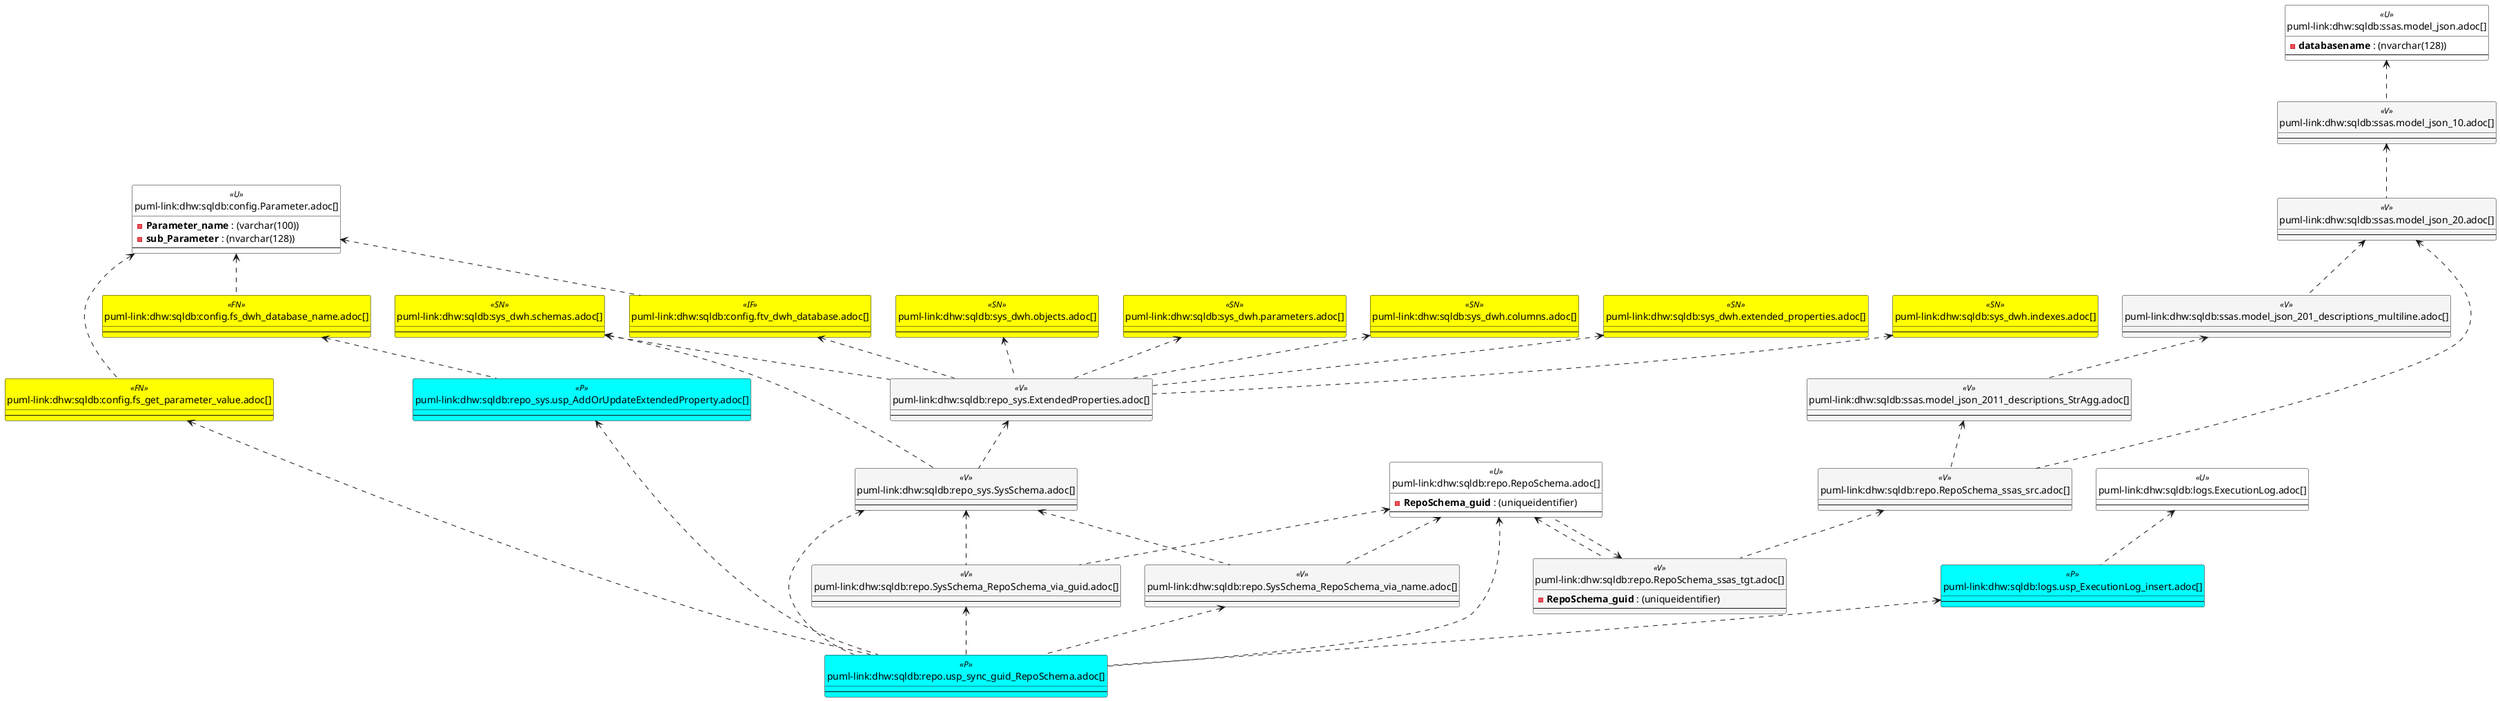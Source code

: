 @startuml
'Left to right direction
top to bottom direction
hide circle
'avoide "." issues:
set namespaceSeparator none


skinparam class {
  BackgroundColor White
  BackgroundColor<<FN>> Yellow
  BackgroundColor<<FS>> Yellow
  BackgroundColor<<FT>> LightGray
  BackgroundColor<<IF>> Yellow
  BackgroundColor<<IS>> Yellow
  BackgroundColor<<P>> Aqua
  BackgroundColor<<PC>> Aqua
  BackgroundColor<<SN>> Yellow
  BackgroundColor<<SO>> SlateBlue
  BackgroundColor<<TF>> LightGray
  BackgroundColor<<TR>> Tomato
  BackgroundColor<<U>> White
  BackgroundColor<<V>> WhiteSmoke
  BackgroundColor<<X>> Aqua
  BackgroundColor<<external>> AliceBlue
}


entity "puml-link:dhw:sqldb:config.fs_dwh_database_name.adoc[]" as config.fs_dwh_database_name << FN >> {
  --
}

entity "puml-link:dhw:sqldb:config.fs_get_parameter_value.adoc[]" as config.fs_get_parameter_value << FN >> {
  --
}

entity "puml-link:dhw:sqldb:config.ftv_dwh_database.adoc[]" as config.ftv_dwh_database << IF >> {
  --
}

entity "puml-link:dhw:sqldb:config.Parameter.adoc[]" as config.Parameter << U >> {
  - **Parameter_name** : (varchar(100))
  - **sub_Parameter** : (nvarchar(128))
  --
}

entity "puml-link:dhw:sqldb:logs.ExecutionLog.adoc[]" as logs.ExecutionLog << U >> {
  --
}

entity "puml-link:dhw:sqldb:logs.usp_ExecutionLog_insert.adoc[]" as logs.usp_ExecutionLog_insert << P >> {
  --
}

entity "puml-link:dhw:sqldb:repo.RepoSchema.adoc[]" as repo.RepoSchema << U >> {
  - **RepoSchema_guid** : (uniqueidentifier)
  --
}

entity "puml-link:dhw:sqldb:repo.RepoSchema_ssas_src.adoc[]" as repo.RepoSchema_ssas_src << V >> {
  --
}

entity "puml-link:dhw:sqldb:repo.RepoSchema_ssas_tgt.adoc[]" as repo.RepoSchema_ssas_tgt << V >> {
  - **RepoSchema_guid** : (uniqueidentifier)
  --
}

entity "puml-link:dhw:sqldb:repo.SysSchema_RepoSchema_via_guid.adoc[]" as repo.SysSchema_RepoSchema_via_guid << V >> {
  --
}

entity "puml-link:dhw:sqldb:repo.SysSchema_RepoSchema_via_name.adoc[]" as repo.SysSchema_RepoSchema_via_name << V >> {
  --
}

entity "puml-link:dhw:sqldb:repo.usp_sync_guid_RepoSchema.adoc[]" as repo.usp_sync_guid_RepoSchema << P >> {
  --
}

entity "puml-link:dhw:sqldb:repo_sys.ExtendedProperties.adoc[]" as repo_sys.ExtendedProperties << V >> {
  --
}

entity "puml-link:dhw:sqldb:repo_sys.SysSchema.adoc[]" as repo_sys.SysSchema << V >> {
  --
}

entity "puml-link:dhw:sqldb:repo_sys.usp_AddOrUpdateExtendedProperty.adoc[]" as repo_sys.usp_AddOrUpdateExtendedProperty << P >> {
  --
}

entity "puml-link:dhw:sqldb:ssas.model_json.adoc[]" as ssas.model_json << U >> {
  - **databasename** : (nvarchar(128))
  --
}

entity "puml-link:dhw:sqldb:ssas.model_json_10.adoc[]" as ssas.model_json_10 << V >> {
  --
}

entity "puml-link:dhw:sqldb:ssas.model_json_20.adoc[]" as ssas.model_json_20 << V >> {
  --
}

entity "puml-link:dhw:sqldb:ssas.model_json_201_descriptions_multiline.adoc[]" as ssas.model_json_201_descriptions_multiline << V >> {
  --
}

entity "puml-link:dhw:sqldb:ssas.model_json_2011_descriptions_StrAgg.adoc[]" as ssas.model_json_2011_descriptions_StrAgg << V >> {
  --
}

entity "puml-link:dhw:sqldb:sys_dwh.columns.adoc[]" as sys_dwh.columns << SN >> {
  --
}

entity "puml-link:dhw:sqldb:sys_dwh.extended_properties.adoc[]" as sys_dwh.extended_properties << SN >> {
  --
}

entity "puml-link:dhw:sqldb:sys_dwh.indexes.adoc[]" as sys_dwh.indexes << SN >> {
  --
}

entity "puml-link:dhw:sqldb:sys_dwh.objects.adoc[]" as sys_dwh.objects << SN >> {
  --
}

entity "puml-link:dhw:sqldb:sys_dwh.parameters.adoc[]" as sys_dwh.parameters << SN >> {
  --
}

entity "puml-link:dhw:sqldb:sys_dwh.schemas.adoc[]" as sys_dwh.schemas << SN >> {
  --
}

config.fs_dwh_database_name <.. repo_sys.usp_AddOrUpdateExtendedProperty
config.fs_get_parameter_value <.. repo.usp_sync_guid_RepoSchema
config.ftv_dwh_database <.. repo_sys.ExtendedProperties
config.Parameter <.. config.fs_dwh_database_name
config.Parameter <.. config.ftv_dwh_database
config.Parameter <.. config.fs_get_parameter_value
logs.ExecutionLog <.. logs.usp_ExecutionLog_insert
logs.usp_ExecutionLog_insert <.. repo.usp_sync_guid_RepoSchema
repo.RepoSchema <.. repo.usp_sync_guid_RepoSchema
repo.RepoSchema <.. repo.SysSchema_RepoSchema_via_guid
repo.RepoSchema <.. repo.SysSchema_RepoSchema_via_name
repo.RepoSchema <.. repo.RepoSchema_ssas_tgt
repo.RepoSchema_ssas_src <.. repo.RepoSchema_ssas_tgt
repo.RepoSchema_ssas_tgt <.. repo.RepoSchema
repo.SysSchema_RepoSchema_via_guid <.. repo.usp_sync_guid_RepoSchema
repo.SysSchema_RepoSchema_via_name <.. repo.usp_sync_guid_RepoSchema
repo_sys.ExtendedProperties <.. repo_sys.SysSchema
repo_sys.SysSchema <.. repo.SysSchema_RepoSchema_via_guid
repo_sys.SysSchema <.. repo.SysSchema_RepoSchema_via_name
repo_sys.SysSchema <.. repo.usp_sync_guid_RepoSchema
repo_sys.usp_AddOrUpdateExtendedProperty <.. repo.usp_sync_guid_RepoSchema
ssas.model_json <.. ssas.model_json_10
ssas.model_json_10 <.. ssas.model_json_20
ssas.model_json_20 <.. ssas.model_json_201_descriptions_multiline
ssas.model_json_20 <.. repo.RepoSchema_ssas_src
ssas.model_json_201_descriptions_multiline <.. ssas.model_json_2011_descriptions_StrAgg
ssas.model_json_2011_descriptions_StrAgg <.. repo.RepoSchema_ssas_src
sys_dwh.columns <.. repo_sys.ExtendedProperties
sys_dwh.extended_properties <.. repo_sys.ExtendedProperties
sys_dwh.indexes <.. repo_sys.ExtendedProperties
sys_dwh.objects <.. repo_sys.ExtendedProperties
sys_dwh.parameters <.. repo_sys.ExtendedProperties
sys_dwh.schemas <.. repo_sys.ExtendedProperties
sys_dwh.schemas <.. repo_sys.SysSchema
@enduml

